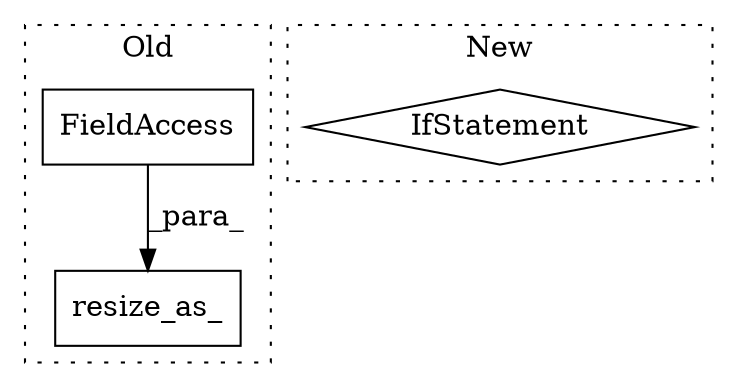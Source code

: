 digraph G {
subgraph cluster0 {
1 [label="resize_as_" a="32" s="4015,4036" l="11,1" shape="box"];
3 [label="FieldAccess" a="22" s="4026" l="10" shape="box"];
label = "Old";
style="dotted";
}
subgraph cluster1 {
2 [label="IfStatement" a="25" s="2765,2791" l="4,2" shape="diamond"];
label = "New";
style="dotted";
}
3 -> 1 [label="_para_"];
}